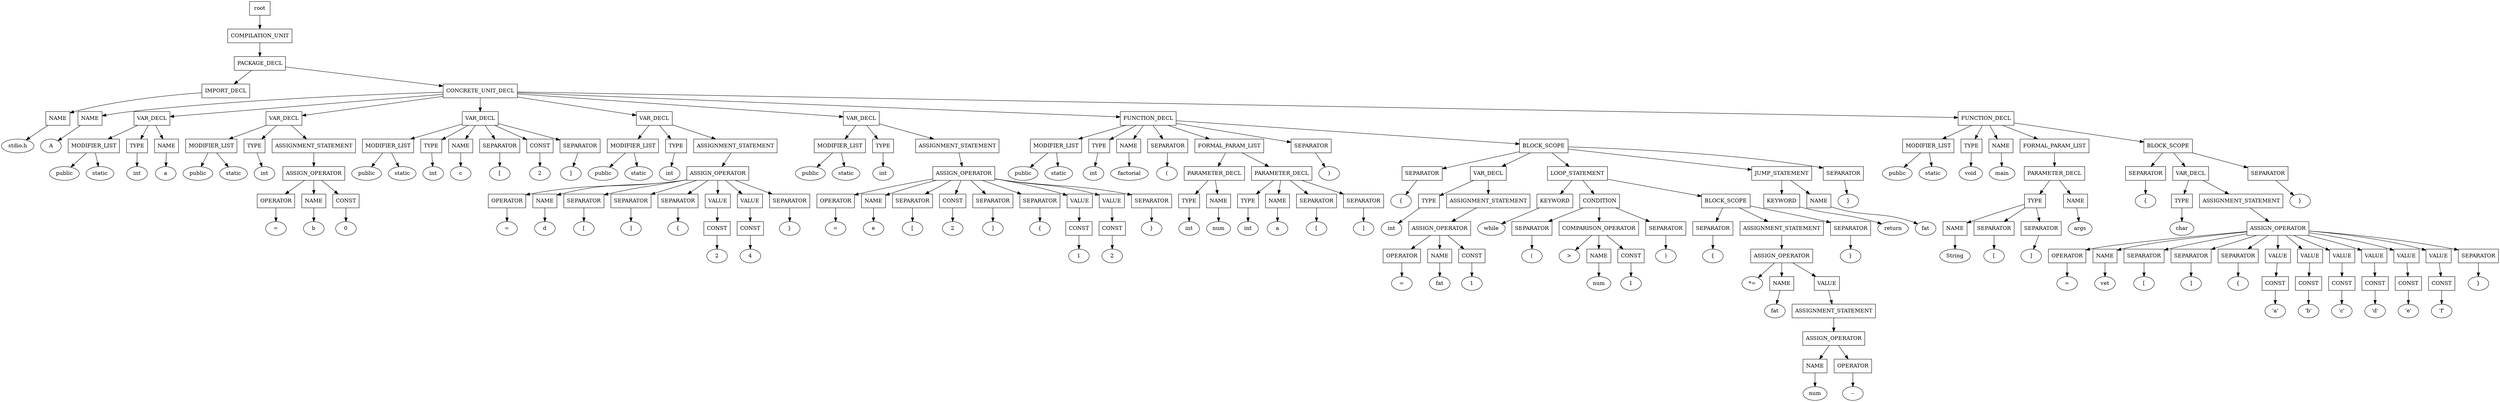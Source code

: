digraph G {
	splines="TRUE";
	n_0 [label="root", shape="rectangle"]
	n_0 -> n_1
	n_1 [label="COMPILATION_UNIT", shape="rectangle"]
	n_1 -> n_2
	n_2 [label="PACKAGE_DECL", shape="rectangle"]
	n_2 -> n_3
	n_3 [label="IMPORT_DECL", shape="rectangle"]
	n_3 -> n_5
	n_5 [label="NAME", shape="rectangle"]
	n_5 -> n_14
	n_14 [label="stdio.h", shape="ellipse"]
	n_2 -> n_4
	n_4 [label="CONCRETE_UNIT_DECL", shape="rectangle"]
	n_4 -> n_6
	n_6 [label="NAME", shape="rectangle"]
	n_6 -> n_15
	n_15 [label="A", shape="ellipse"]
	n_4 -> n_7
	n_7 [label="VAR_DECL", shape="rectangle"]
	n_7 -> n_16
	n_16 [label="MODIFIER_LIST", shape="rectangle"]
	n_16 -> n_46
	n_46 [label="public", shape="ellipse"]
	n_16 -> n_47
	n_47 [label="static", shape="ellipse"]
	n_7 -> n_17
	n_17 [label="TYPE", shape="rectangle"]
	n_17 -> n_48
	n_48 [label="int", shape="ellipse"]
	n_7 -> n_18
	n_18 [label="NAME", shape="rectangle"]
	n_18 -> n_49
	n_49 [label="a", shape="ellipse"]
	n_4 -> n_8
	n_8 [label="VAR_DECL", shape="rectangle"]
	n_8 -> n_19
	n_19 [label="MODIFIER_LIST", shape="rectangle"]
	n_19 -> n_50
	n_50 [label="public", shape="ellipse"]
	n_19 -> n_51
	n_51 [label="static", shape="ellipse"]
	n_8 -> n_20
	n_20 [label="TYPE", shape="rectangle"]
	n_20 -> n_52
	n_52 [label="int", shape="ellipse"]
	n_8 -> n_21
	n_21 [label="ASSIGNMENT_STATEMENT", shape="rectangle"]
	n_21 -> n_53
	n_53 [label="ASSIGN_OPERATOR", shape="rectangle"]
	n_53 -> n_90
	n_90 [label="OPERATOR", shape="rectangle"]
	n_90 -> n_131
	n_131 [label="=", shape="ellipse"]
	n_53 -> n_91
	n_91 [label="NAME", shape="rectangle"]
	n_91 -> n_132
	n_132 [label="b", shape="ellipse"]
	n_53 -> n_92
	n_92 [label="CONST", shape="rectangle"]
	n_92 -> n_133
	n_133 [label="0", shape="ellipse"]
	n_4 -> n_9
	n_9 [label="VAR_DECL", shape="rectangle"]
	n_9 -> n_22
	n_22 [label="MODIFIER_LIST", shape="rectangle"]
	n_22 -> n_54
	n_54 [label="public", shape="ellipse"]
	n_22 -> n_55
	n_55 [label="static", shape="ellipse"]
	n_9 -> n_23
	n_23 [label="TYPE", shape="rectangle"]
	n_23 -> n_56
	n_56 [label="int", shape="ellipse"]
	n_9 -> n_24
	n_24 [label="NAME", shape="rectangle"]
	n_24 -> n_57
	n_57 [label="c", shape="ellipse"]
	n_9 -> n_25
	n_25 [label="SEPARATOR", shape="rectangle"]
	n_25 -> n_58
	n_58 [label="[", shape="ellipse"]
	n_9 -> n_26
	n_26 [label="CONST", shape="rectangle"]
	n_26 -> n_59
	n_59 [label="2", shape="ellipse"]
	n_9 -> n_27
	n_27 [label="SEPARATOR", shape="rectangle"]
	n_27 -> n_60
	n_60 [label="]", shape="ellipse"]
	n_4 -> n_10
	n_10 [label="VAR_DECL", shape="rectangle"]
	n_10 -> n_28
	n_28 [label="MODIFIER_LIST", shape="rectangle"]
	n_28 -> n_61
	n_61 [label="public", shape="ellipse"]
	n_28 -> n_62
	n_62 [label="static", shape="ellipse"]
	n_10 -> n_29
	n_29 [label="TYPE", shape="rectangle"]
	n_29 -> n_63
	n_63 [label="int", shape="ellipse"]
	n_10 -> n_30
	n_30 [label="ASSIGNMENT_STATEMENT", shape="rectangle"]
	n_30 -> n_64
	n_64 [label="ASSIGN_OPERATOR", shape="rectangle"]
	n_64 -> n_93
	n_93 [label="OPERATOR", shape="rectangle"]
	n_93 -> n_134
	n_134 [label="=", shape="ellipse"]
	n_64 -> n_94
	n_94 [label="NAME", shape="rectangle"]
	n_94 -> n_135
	n_135 [label="d", shape="ellipse"]
	n_64 -> n_95
	n_95 [label="SEPARATOR", shape="rectangle"]
	n_95 -> n_136
	n_136 [label="[", shape="ellipse"]
	n_64 -> n_96
	n_96 [label="SEPARATOR", shape="rectangle"]
	n_96 -> n_137
	n_137 [label="]", shape="ellipse"]
	n_64 -> n_97
	n_97 [label="SEPARATOR", shape="rectangle"]
	n_97 -> n_138
	n_138 [label="{", shape="ellipse"]
	n_64 -> n_98
	n_98 [label="VALUE", shape="rectangle"]
	n_98 -> n_139
	n_139 [label="CONST", shape="rectangle"]
	n_139 -> n_174
	n_174 [label="2", shape="ellipse"]
	n_64 -> n_99
	n_99 [label="VALUE", shape="rectangle"]
	n_99 -> n_140
	n_140 [label="CONST", shape="rectangle"]
	n_140 -> n_175
	n_175 [label="4", shape="ellipse"]
	n_64 -> n_100
	n_100 [label="SEPARATOR", shape="rectangle"]
	n_100 -> n_141
	n_141 [label="}", shape="ellipse"]
	n_4 -> n_11
	n_11 [label="VAR_DECL", shape="rectangle"]
	n_11 -> n_31
	n_31 [label="MODIFIER_LIST", shape="rectangle"]
	n_31 -> n_65
	n_65 [label="public", shape="ellipse"]
	n_31 -> n_66
	n_66 [label="static", shape="ellipse"]
	n_11 -> n_32
	n_32 [label="TYPE", shape="rectangle"]
	n_32 -> n_67
	n_67 [label="int", shape="ellipse"]
	n_11 -> n_33
	n_33 [label="ASSIGNMENT_STATEMENT", shape="rectangle"]
	n_33 -> n_68
	n_68 [label="ASSIGN_OPERATOR", shape="rectangle"]
	n_68 -> n_101
	n_101 [label="OPERATOR", shape="rectangle"]
	n_101 -> n_142
	n_142 [label="=", shape="ellipse"]
	n_68 -> n_102
	n_102 [label="NAME", shape="rectangle"]
	n_102 -> n_143
	n_143 [label="e", shape="ellipse"]
	n_68 -> n_103
	n_103 [label="SEPARATOR", shape="rectangle"]
	n_103 -> n_144
	n_144 [label="[", shape="ellipse"]
	n_68 -> n_104
	n_104 [label="CONST", shape="rectangle"]
	n_104 -> n_145
	n_145 [label="2", shape="ellipse"]
	n_68 -> n_105
	n_105 [label="SEPARATOR", shape="rectangle"]
	n_105 -> n_146
	n_146 [label="]", shape="ellipse"]
	n_68 -> n_106
	n_106 [label="SEPARATOR", shape="rectangle"]
	n_106 -> n_147
	n_147 [label="{", shape="ellipse"]
	n_68 -> n_107
	n_107 [label="VALUE", shape="rectangle"]
	n_107 -> n_148
	n_148 [label="CONST", shape="rectangle"]
	n_148 -> n_176
	n_176 [label="1", shape="ellipse"]
	n_68 -> n_108
	n_108 [label="VALUE", shape="rectangle"]
	n_108 -> n_149
	n_149 [label="CONST", shape="rectangle"]
	n_149 -> n_177
	n_177 [label="2", shape="ellipse"]
	n_68 -> n_109
	n_109 [label="SEPARATOR", shape="rectangle"]
	n_109 -> n_150
	n_150 [label="}", shape="ellipse"]
	n_4 -> n_12
	n_12 [label="FUNCTION_DECL", shape="rectangle"]
	n_12 -> n_34
	n_34 [label="MODIFIER_LIST", shape="rectangle"]
	n_34 -> n_69
	n_69 [label="public", shape="ellipse"]
	n_34 -> n_70
	n_70 [label="static", shape="ellipse"]
	n_12 -> n_35
	n_35 [label="TYPE", shape="rectangle"]
	n_35 -> n_71
	n_71 [label="int", shape="ellipse"]
	n_12 -> n_36
	n_36 [label="NAME", shape="rectangle"]
	n_36 -> n_72
	n_72 [label="factorial", shape="ellipse"]
	n_12 -> n_37
	n_37 [label="SEPARATOR", shape="rectangle"]
	n_37 -> n_73
	n_73 [label="(", shape="ellipse"]
	n_12 -> n_38
	n_38 [label="FORMAL_PARAM_LIST", shape="rectangle"]
	n_38 -> n_74
	n_74 [label="PARAMETER_DECL", shape="rectangle"]
	n_74 -> n_110
	n_110 [label="TYPE", shape="rectangle"]
	n_110 -> n_151
	n_151 [label="int", shape="ellipse"]
	n_74 -> n_111
	n_111 [label="NAME", shape="rectangle"]
	n_111 -> n_152
	n_152 [label="num", shape="ellipse"]
	n_38 -> n_75
	n_75 [label="PARAMETER_DECL", shape="rectangle"]
	n_75 -> n_112
	n_112 [label="TYPE", shape="rectangle"]
	n_112 -> n_153
	n_153 [label="int", shape="ellipse"]
	n_75 -> n_113
	n_113 [label="NAME", shape="rectangle"]
	n_113 -> n_154
	n_154 [label="a", shape="ellipse"]
	n_75 -> n_114
	n_114 [label="SEPARATOR", shape="rectangle"]
	n_114 -> n_155
	n_155 [label="[", shape="ellipse"]
	n_75 -> n_115
	n_115 [label="SEPARATOR", shape="rectangle"]
	n_115 -> n_156
	n_156 [label="]", shape="ellipse"]
	n_12 -> n_39
	n_39 [label="SEPARATOR", shape="rectangle"]
	n_39 -> n_76
	n_76 [label=")", shape="ellipse"]
	n_12 -> n_40
	n_40 [label="BLOCK_SCOPE", shape="rectangle"]
	n_40 -> n_77
	n_77 [label="SEPARATOR", shape="rectangle"]
	n_77 -> n_116
	n_116 [label="{", shape="ellipse"]
	n_40 -> n_78
	n_78 [label="VAR_DECL", shape="rectangle"]
	n_78 -> n_117
	n_117 [label="TYPE", shape="rectangle"]
	n_117 -> n_157
	n_157 [label="int", shape="ellipse"]
	n_78 -> n_118
	n_118 [label="ASSIGNMENT_STATEMENT", shape="rectangle"]
	n_118 -> n_158
	n_158 [label="ASSIGN_OPERATOR", shape="rectangle"]
	n_158 -> n_178
	n_178 [label="OPERATOR", shape="rectangle"]
	n_178 -> n_204
	n_204 [label="=", shape="ellipse"]
	n_158 -> n_179
	n_179 [label="NAME", shape="rectangle"]
	n_179 -> n_205
	n_205 [label="fat", shape="ellipse"]
	n_158 -> n_180
	n_180 [label="CONST", shape="rectangle"]
	n_180 -> n_206
	n_206 [label="1", shape="ellipse"]
	n_40 -> n_79
	n_79 [label="LOOP_STATEMENT", shape="rectangle"]
	n_79 -> n_119
	n_119 [label="KEYWORD", shape="rectangle"]
	n_119 -> n_159
	n_159 [label="while", shape="ellipse"]
	n_79 -> n_120
	n_120 [label="CONDITION", shape="rectangle"]
	n_120 -> n_160
	n_160 [label="SEPARATOR", shape="rectangle"]
	n_160 -> n_181
	n_181 [label="(", shape="ellipse"]
	n_120 -> n_161
	n_161 [label="COMPARISON_OPERATOR", shape="rectangle"]
	n_161 -> n_182
	n_182 [label=">", shape="ellipse"]
	n_161 -> n_183
	n_183 [label="NAME", shape="rectangle"]
	n_183 -> n_207
	n_207 [label="num", shape="ellipse"]
	n_161 -> n_184
	n_184 [label="CONST", shape="rectangle"]
	n_184 -> n_208
	n_208 [label="1", shape="ellipse"]
	n_120 -> n_162
	n_162 [label="SEPARATOR", shape="rectangle"]
	n_162 -> n_185
	n_185 [label=")", shape="ellipse"]
	n_79 -> n_121
	n_121 [label="BLOCK_SCOPE", shape="rectangle"]
	n_121 -> n_163
	n_163 [label="SEPARATOR", shape="rectangle"]
	n_163 -> n_186
	n_186 [label="{", shape="ellipse"]
	n_121 -> n_164
	n_164 [label="ASSIGNMENT_STATEMENT", shape="rectangle"]
	n_164 -> n_187
	n_187 [label="ASSIGN_OPERATOR", shape="rectangle"]
	n_187 -> n_209
	n_209 [label="*=", shape="ellipse"]
	n_187 -> n_210
	n_210 [label="NAME", shape="rectangle"]
	n_210 -> n_224
	n_224 [label="fat", shape="ellipse"]
	n_187 -> n_211
	n_211 [label="VALUE", shape="rectangle"]
	n_211 -> n_225
	n_225 [label="ASSIGNMENT_STATEMENT", shape="rectangle"]
	n_225 -> n_232
	n_232 [label="ASSIGN_OPERATOR", shape="rectangle"]
	n_232 -> n_233
	n_233 [label="NAME", shape="rectangle"]
	n_233 -> n_235
	n_235 [label="num", shape="ellipse"]
	n_232 -> n_234
	n_234 [label="OPERATOR", shape="rectangle"]
	n_234 -> n_236
	n_236 [label="--", shape="ellipse"]
	n_121 -> n_165
	n_165 [label="SEPARATOR", shape="rectangle"]
	n_165 -> n_188
	n_188 [label="}", shape="ellipse"]
	n_40 -> n_80
	n_80 [label="JUMP_STATEMENT", shape="rectangle"]
	n_80 -> n_122
	n_122 [label="KEYWORD", shape="rectangle"]
	n_122 -> n_166
	n_166 [label="return", shape="ellipse"]
	n_80 -> n_123
	n_123 [label="NAME", shape="rectangle"]
	n_123 -> n_167
	n_167 [label="fat", shape="ellipse"]
	n_40 -> n_81
	n_81 [label="SEPARATOR", shape="rectangle"]
	n_81 -> n_124
	n_124 [label="}", shape="ellipse"]
	n_4 -> n_13
	n_13 [label="FUNCTION_DECL", shape="rectangle"]
	n_13 -> n_41
	n_41 [label="MODIFIER_LIST", shape="rectangle"]
	n_41 -> n_82
	n_82 [label="public", shape="ellipse"]
	n_41 -> n_83
	n_83 [label="static", shape="ellipse"]
	n_13 -> n_42
	n_42 [label="TYPE", shape="rectangle"]
	n_42 -> n_84
	n_84 [label="void", shape="ellipse"]
	n_13 -> n_43
	n_43 [label="NAME", shape="rectangle"]
	n_43 -> n_85
	n_85 [label="main", shape="ellipse"]
	n_13 -> n_44
	n_44 [label="FORMAL_PARAM_LIST", shape="rectangle"]
	n_44 -> n_86
	n_86 [label="PARAMETER_DECL", shape="rectangle"]
	n_86 -> n_125
	n_125 [label="TYPE", shape="rectangle"]
	n_125 -> n_168
	n_168 [label="NAME", shape="rectangle"]
	n_168 -> n_189
	n_189 [label="String", shape="ellipse"]
	n_125 -> n_169
	n_169 [label="SEPARATOR", shape="rectangle"]
	n_169 -> n_190
	n_190 [label="[", shape="ellipse"]
	n_125 -> n_170
	n_170 [label="SEPARATOR", shape="rectangle"]
	n_170 -> n_191
	n_191 [label="]", shape="ellipse"]
	n_86 -> n_126
	n_126 [label="NAME", shape="rectangle"]
	n_126 -> n_171
	n_171 [label="args", shape="ellipse"]
	n_13 -> n_45
	n_45 [label="BLOCK_SCOPE", shape="rectangle"]
	n_45 -> n_87
	n_87 [label="SEPARATOR", shape="rectangle"]
	n_87 -> n_127
	n_127 [label="{", shape="ellipse"]
	n_45 -> n_88
	n_88 [label="VAR_DECL", shape="rectangle"]
	n_88 -> n_128
	n_128 [label="TYPE", shape="rectangle"]
	n_128 -> n_172
	n_172 [label="char", shape="ellipse"]
	n_88 -> n_129
	n_129 [label="ASSIGNMENT_STATEMENT", shape="rectangle"]
	n_129 -> n_173
	n_173 [label="ASSIGN_OPERATOR", shape="rectangle"]
	n_173 -> n_192
	n_192 [label="OPERATOR", shape="rectangle"]
	n_192 -> n_212
	n_212 [label="=", shape="ellipse"]
	n_173 -> n_193
	n_193 [label="NAME", shape="rectangle"]
	n_193 -> n_213
	n_213 [label="vet", shape="ellipse"]
	n_173 -> n_194
	n_194 [label="SEPARATOR", shape="rectangle"]
	n_194 -> n_214
	n_214 [label="[", shape="ellipse"]
	n_173 -> n_195
	n_195 [label="SEPARATOR", shape="rectangle"]
	n_195 -> n_215
	n_215 [label="]", shape="ellipse"]
	n_173 -> n_196
	n_196 [label="SEPARATOR", shape="rectangle"]
	n_196 -> n_216
	n_216 [label="{", shape="ellipse"]
	n_173 -> n_197
	n_197 [label="VALUE", shape="rectangle"]
	n_197 -> n_217
	n_217 [label="CONST", shape="rectangle"]
	n_217 -> n_226
	n_226 [label="'a'", shape="ellipse"]
	n_173 -> n_198
	n_198 [label="VALUE", shape="rectangle"]
	n_198 -> n_218
	n_218 [label="CONST", shape="rectangle"]
	n_218 -> n_227
	n_227 [label="'b'", shape="ellipse"]
	n_173 -> n_199
	n_199 [label="VALUE", shape="rectangle"]
	n_199 -> n_219
	n_219 [label="CONST", shape="rectangle"]
	n_219 -> n_228
	n_228 [label="'c'", shape="ellipse"]
	n_173 -> n_200
	n_200 [label="VALUE", shape="rectangle"]
	n_200 -> n_220
	n_220 [label="CONST", shape="rectangle"]
	n_220 -> n_229
	n_229 [label="'d'", shape="ellipse"]
	n_173 -> n_201
	n_201 [label="VALUE", shape="rectangle"]
	n_201 -> n_221
	n_221 [label="CONST", shape="rectangle"]
	n_221 -> n_230
	n_230 [label="'e'", shape="ellipse"]
	n_173 -> n_202
	n_202 [label="VALUE", shape="rectangle"]
	n_202 -> n_222
	n_222 [label="CONST", shape="rectangle"]
	n_222 -> n_231
	n_231 [label="'f'", shape="ellipse"]
	n_173 -> n_203
	n_203 [label="SEPARATOR", shape="rectangle"]
	n_203 -> n_223
	n_223 [label="}", shape="ellipse"]
	n_45 -> n_89
	n_89 [label="SEPARATOR", shape="rectangle"]
	n_89 -> n_130
	n_130 [label="}", shape="ellipse"]
}